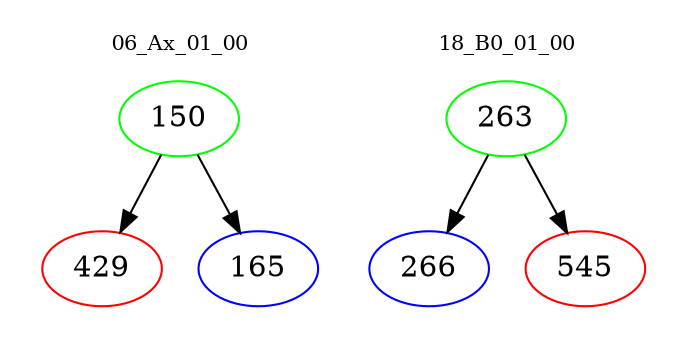 digraph{
subgraph cluster_0 {
color = white
label = "06_Ax_01_00";
fontsize=10;
T0_150 [label="150", color="green"]
T0_150 -> T0_429 [color="black"]
T0_429 [label="429", color="red"]
T0_150 -> T0_165 [color="black"]
T0_165 [label="165", color="blue"]
}
subgraph cluster_1 {
color = white
label = "18_B0_01_00";
fontsize=10;
T1_263 [label="263", color="green"]
T1_263 -> T1_266 [color="black"]
T1_266 [label="266", color="blue"]
T1_263 -> T1_545 [color="black"]
T1_545 [label="545", color="red"]
}
}
